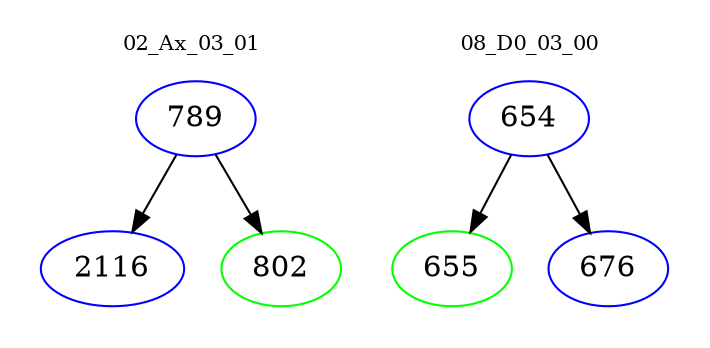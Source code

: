 digraph{
subgraph cluster_0 {
color = white
label = "02_Ax_03_01";
fontsize=10;
T0_789 [label="789", color="blue"]
T0_789 -> T0_2116 [color="black"]
T0_2116 [label="2116", color="blue"]
T0_789 -> T0_802 [color="black"]
T0_802 [label="802", color="green"]
}
subgraph cluster_1 {
color = white
label = "08_D0_03_00";
fontsize=10;
T1_654 [label="654", color="blue"]
T1_654 -> T1_655 [color="black"]
T1_655 [label="655", color="green"]
T1_654 -> T1_676 [color="black"]
T1_676 [label="676", color="blue"]
}
}
